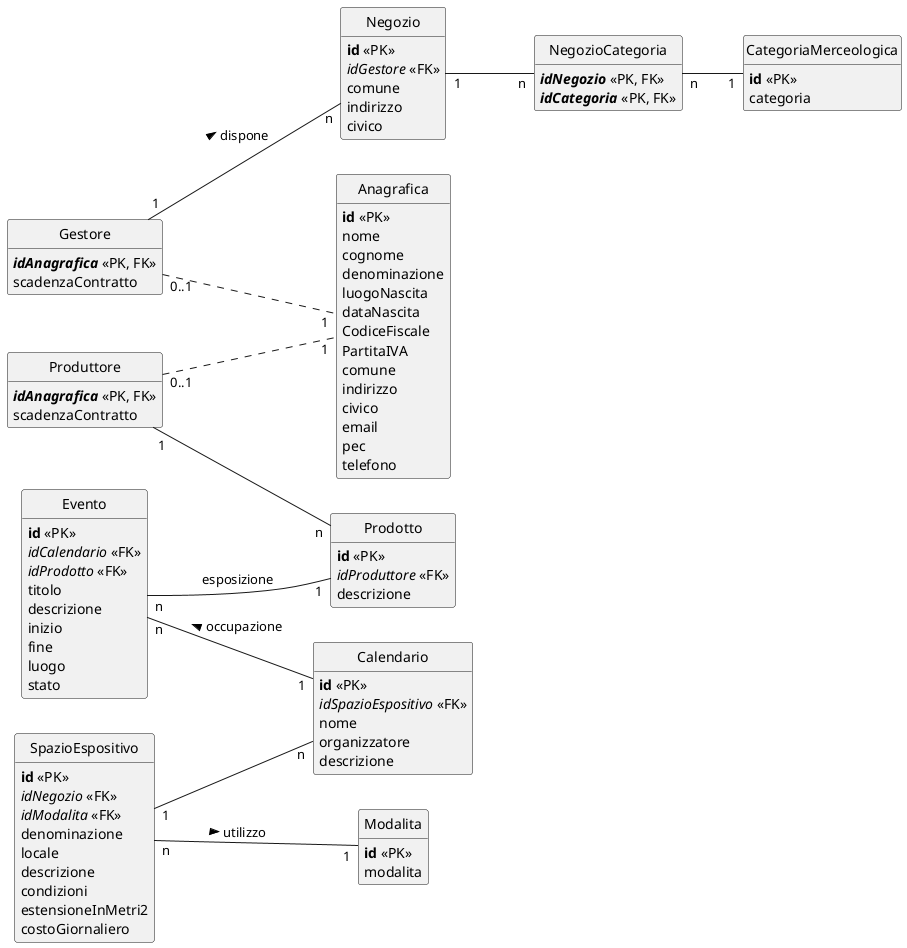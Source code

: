@startuml
hide circle
hide method
left to right direction

class Anagrafica {
  **id** <<PK>>
  nome
  cognome
  denominazione
  luogoNascita
  dataNascita
  CodiceFiscale
  PartitaIVA
  comune
  indirizzo
  civico
  email
  pec
  telefono
}

class Gestore {
  //**idAnagrafica**// <<PK, FK>>
  scadenzaContratto
}

class Produttore {
  //**idAnagrafica**// <<PK, FK>>
  scadenzaContratto
}

class Prodotto {
  **id** <<PK>>
  //idProduttore// <<FK>>
  descrizione
}

Produttore "1" -- "n" Prodotto

Gestore "0..1" .. "1" Anagrafica
Produttore"0..1" .. "1" Anagrafica

class Negozio {
  **id** <<PK>>
  //idGestore// <<FK>>
  comune
  indirizzo
  civico
}

class CategoriaMerceologica {
  **id** <<PK>>
  categoria
}

class Modalita {
  **id** <<PK>>
  modalita
}

class SpazioEspositivo {
  **id** <<PK>>
  //idNegozio// <<FK>>
  //idModalita// <<FK>>
  denominazione
  locale
  descrizione
  condizioni
  estensioneInMetri2
  costoGiornaliero
}

class NegozioCategoria {
  //**idNegozio**// <<PK, FK>>
  //**idCategoria**// <<PK, FK>>
}

Gestore "1" -- "n" Negozio : dispone >

Negozio "1" -- "n" NegozioCategoria
NegozioCategoria "n" -- "1" CategoriaMerceologica

SpazioEspositivo "n" -- "1" Modalita : utilizzo >

class Calendario {
  **id** <<PK>>
  //idSpazioEspositivo// <<FK>>
  nome
  organizzatore
  descrizione
}

class Evento {
  **id** <<PK>>
  //idCalendario// <<FK>>
  //idProdotto// <<FK>>
  titolo
  descrizione
  inizio
  fine
  luogo
  stato
}

Evento "n" -- "1" Calendario : occupazione <

SpazioEspositivo "1" -- "n" Calendario

Evento "n" -- "1" Prodotto : esposizione
@enduml
